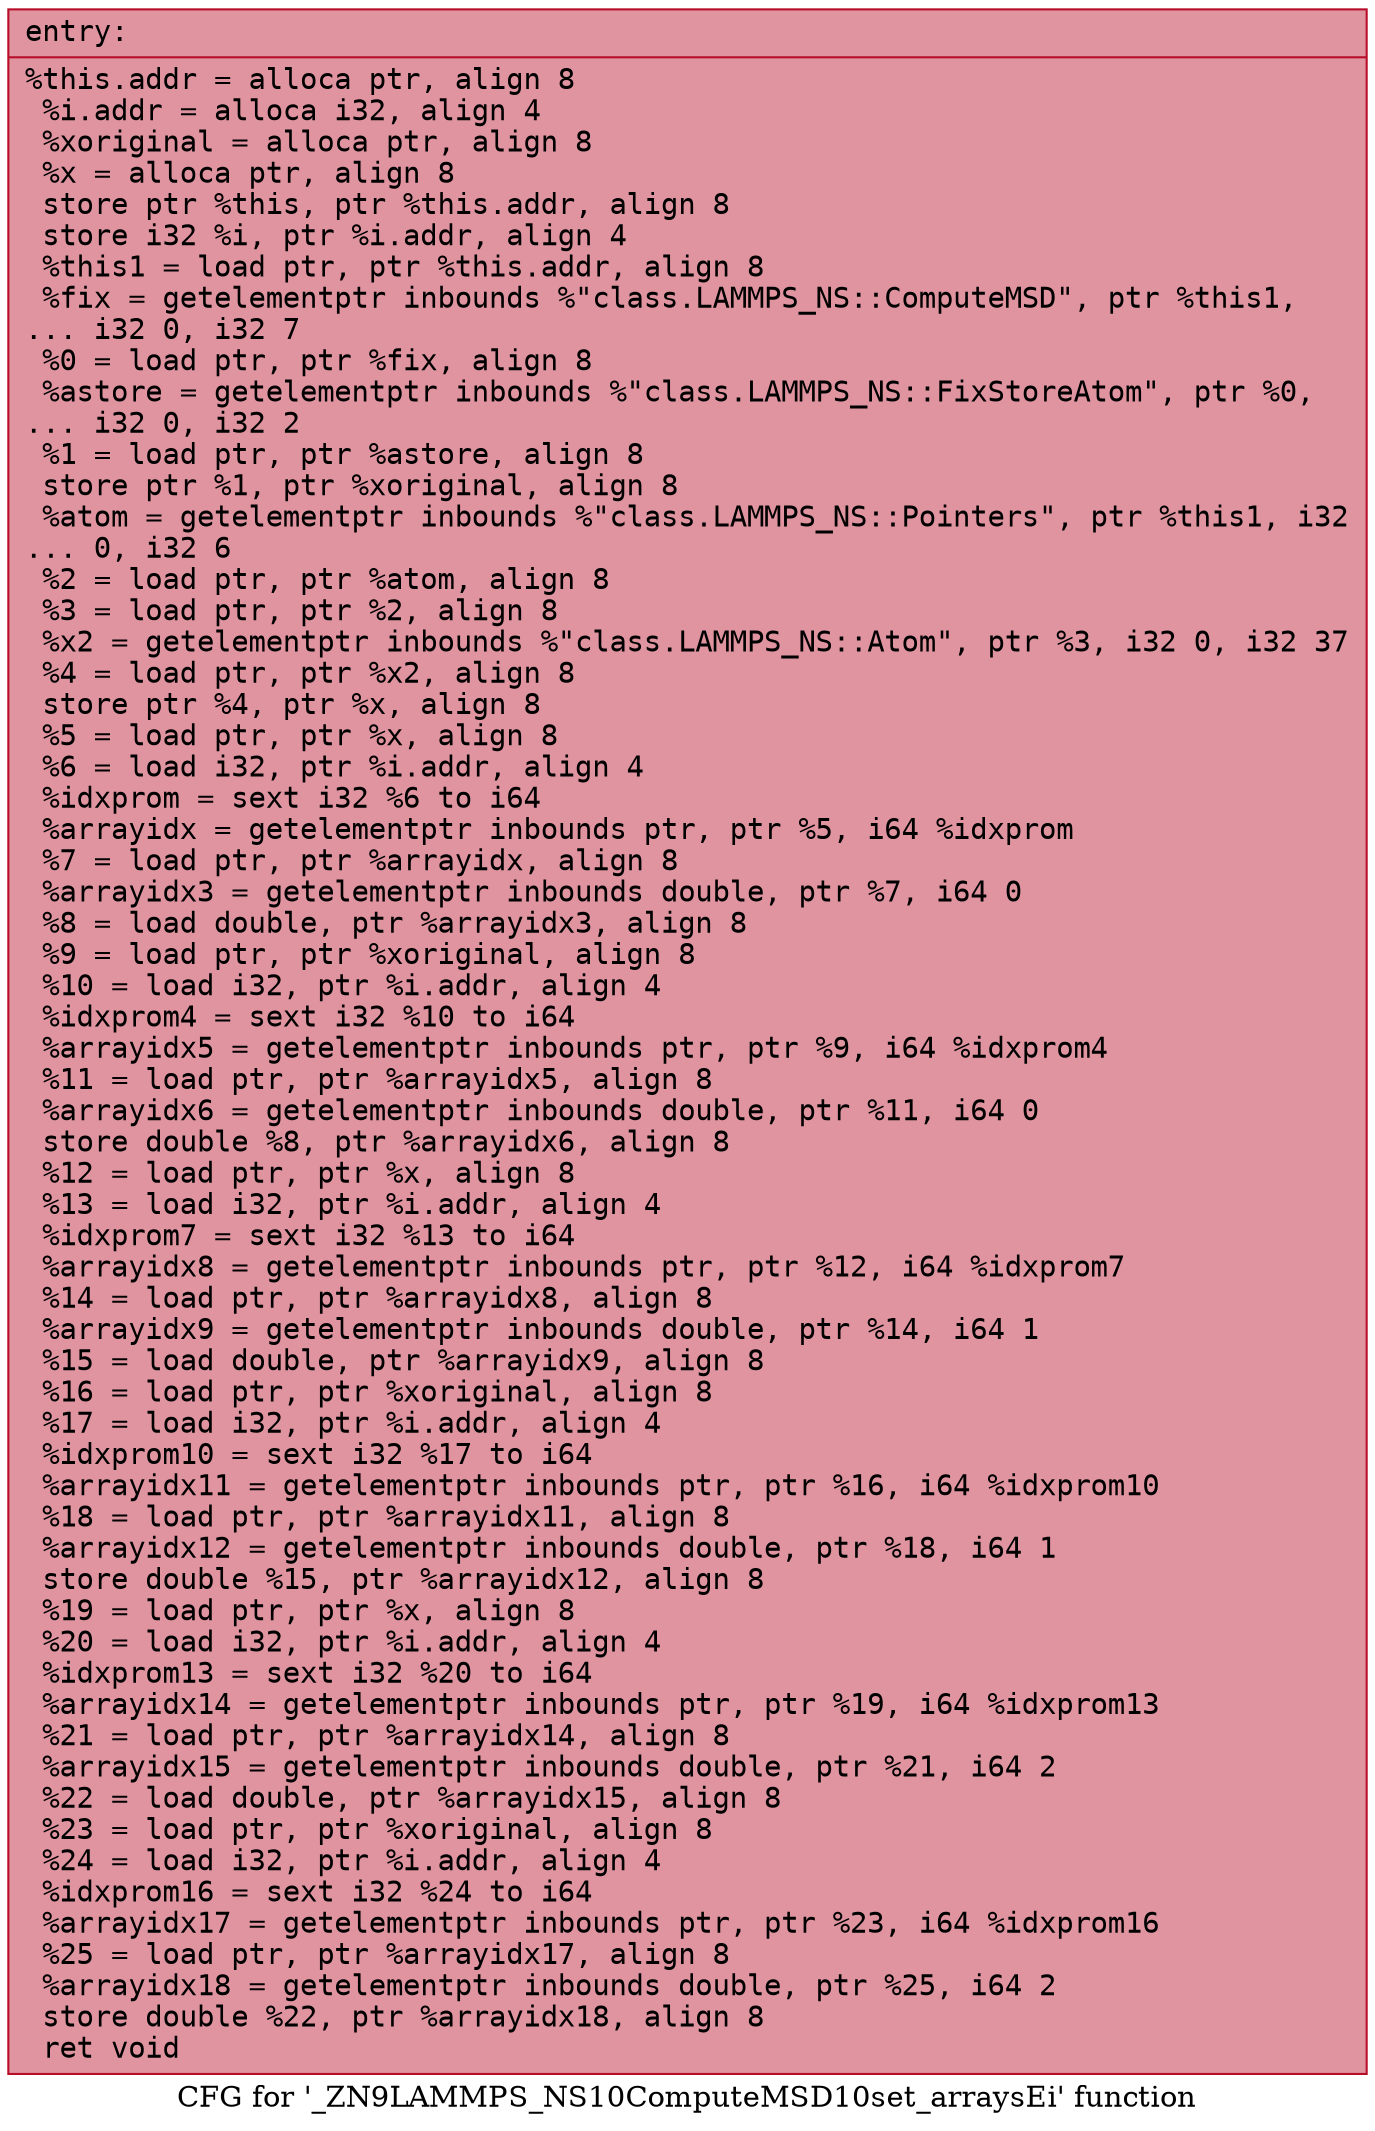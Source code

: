 digraph "CFG for '_ZN9LAMMPS_NS10ComputeMSD10set_arraysEi' function" {
	label="CFG for '_ZN9LAMMPS_NS10ComputeMSD10set_arraysEi' function";

	Node0x557db6288a60 [shape=record,color="#b70d28ff", style=filled, fillcolor="#b70d2870" fontname="Courier",label="{entry:\l|  %this.addr = alloca ptr, align 8\l  %i.addr = alloca i32, align 4\l  %xoriginal = alloca ptr, align 8\l  %x = alloca ptr, align 8\l  store ptr %this, ptr %this.addr, align 8\l  store i32 %i, ptr %i.addr, align 4\l  %this1 = load ptr, ptr %this.addr, align 8\l  %fix = getelementptr inbounds %\"class.LAMMPS_NS::ComputeMSD\", ptr %this1,\l... i32 0, i32 7\l  %0 = load ptr, ptr %fix, align 8\l  %astore = getelementptr inbounds %\"class.LAMMPS_NS::FixStoreAtom\", ptr %0,\l... i32 0, i32 2\l  %1 = load ptr, ptr %astore, align 8\l  store ptr %1, ptr %xoriginal, align 8\l  %atom = getelementptr inbounds %\"class.LAMMPS_NS::Pointers\", ptr %this1, i32\l... 0, i32 6\l  %2 = load ptr, ptr %atom, align 8\l  %3 = load ptr, ptr %2, align 8\l  %x2 = getelementptr inbounds %\"class.LAMMPS_NS::Atom\", ptr %3, i32 0, i32 37\l  %4 = load ptr, ptr %x2, align 8\l  store ptr %4, ptr %x, align 8\l  %5 = load ptr, ptr %x, align 8\l  %6 = load i32, ptr %i.addr, align 4\l  %idxprom = sext i32 %6 to i64\l  %arrayidx = getelementptr inbounds ptr, ptr %5, i64 %idxprom\l  %7 = load ptr, ptr %arrayidx, align 8\l  %arrayidx3 = getelementptr inbounds double, ptr %7, i64 0\l  %8 = load double, ptr %arrayidx3, align 8\l  %9 = load ptr, ptr %xoriginal, align 8\l  %10 = load i32, ptr %i.addr, align 4\l  %idxprom4 = sext i32 %10 to i64\l  %arrayidx5 = getelementptr inbounds ptr, ptr %9, i64 %idxprom4\l  %11 = load ptr, ptr %arrayidx5, align 8\l  %arrayidx6 = getelementptr inbounds double, ptr %11, i64 0\l  store double %8, ptr %arrayidx6, align 8\l  %12 = load ptr, ptr %x, align 8\l  %13 = load i32, ptr %i.addr, align 4\l  %idxprom7 = sext i32 %13 to i64\l  %arrayidx8 = getelementptr inbounds ptr, ptr %12, i64 %idxprom7\l  %14 = load ptr, ptr %arrayidx8, align 8\l  %arrayidx9 = getelementptr inbounds double, ptr %14, i64 1\l  %15 = load double, ptr %arrayidx9, align 8\l  %16 = load ptr, ptr %xoriginal, align 8\l  %17 = load i32, ptr %i.addr, align 4\l  %idxprom10 = sext i32 %17 to i64\l  %arrayidx11 = getelementptr inbounds ptr, ptr %16, i64 %idxprom10\l  %18 = load ptr, ptr %arrayidx11, align 8\l  %arrayidx12 = getelementptr inbounds double, ptr %18, i64 1\l  store double %15, ptr %arrayidx12, align 8\l  %19 = load ptr, ptr %x, align 8\l  %20 = load i32, ptr %i.addr, align 4\l  %idxprom13 = sext i32 %20 to i64\l  %arrayidx14 = getelementptr inbounds ptr, ptr %19, i64 %idxprom13\l  %21 = load ptr, ptr %arrayidx14, align 8\l  %arrayidx15 = getelementptr inbounds double, ptr %21, i64 2\l  %22 = load double, ptr %arrayidx15, align 8\l  %23 = load ptr, ptr %xoriginal, align 8\l  %24 = load i32, ptr %i.addr, align 4\l  %idxprom16 = sext i32 %24 to i64\l  %arrayidx17 = getelementptr inbounds ptr, ptr %23, i64 %idxprom16\l  %25 = load ptr, ptr %arrayidx17, align 8\l  %arrayidx18 = getelementptr inbounds double, ptr %25, i64 2\l  store double %22, ptr %arrayidx18, align 8\l  ret void\l}"];
}
